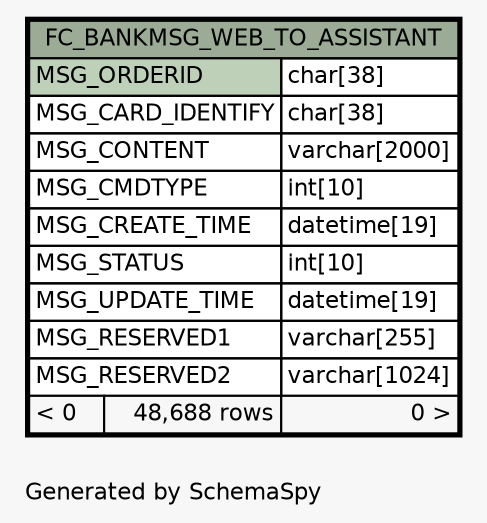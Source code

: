 // dot 2.26.0 on Linux 2.6.32-504.8.1.el6.x86_64
// SchemaSpy rev 590
digraph "oneDegreeRelationshipsDiagram" {
  graph [
    rankdir="RL"
    bgcolor="#f7f7f7"
    label="\nGenerated by SchemaSpy"
    labeljust="l"
    nodesep="0.18"
    ranksep="0.46"
    fontname="Helvetica"
    fontsize="11"
  ];
  node [
    fontname="Helvetica"
    fontsize="11"
    shape="plaintext"
  ];
  edge [
    arrowsize="0.8"
  ];
  "FC_BANKMSG_WEB_TO_ASSISTANT" [
    label=<
    <TABLE BORDER="2" CELLBORDER="1" CELLSPACING="0" BGCOLOR="#ffffff">
      <TR><TD COLSPAN="3" BGCOLOR="#9bab96" ALIGN="CENTER">FC_BANKMSG_WEB_TO_ASSISTANT</TD></TR>
      <TR><TD PORT="MSG_ORDERID" COLSPAN="2" BGCOLOR="#bed1b8" ALIGN="LEFT">MSG_ORDERID</TD><TD PORT="MSG_ORDERID.type" ALIGN="LEFT">char[38]</TD></TR>
      <TR><TD PORT="MSG_CARD_IDENTIFY" COLSPAN="2" ALIGN="LEFT">MSG_CARD_IDENTIFY</TD><TD PORT="MSG_CARD_IDENTIFY.type" ALIGN="LEFT">char[38]</TD></TR>
      <TR><TD PORT="MSG_CONTENT" COLSPAN="2" ALIGN="LEFT">MSG_CONTENT</TD><TD PORT="MSG_CONTENT.type" ALIGN="LEFT">varchar[2000]</TD></TR>
      <TR><TD PORT="MSG_CMDTYPE" COLSPAN="2" ALIGN="LEFT">MSG_CMDTYPE</TD><TD PORT="MSG_CMDTYPE.type" ALIGN="LEFT">int[10]</TD></TR>
      <TR><TD PORT="MSG_CREATE_TIME" COLSPAN="2" ALIGN="LEFT">MSG_CREATE_TIME</TD><TD PORT="MSG_CREATE_TIME.type" ALIGN="LEFT">datetime[19]</TD></TR>
      <TR><TD PORT="MSG_STATUS" COLSPAN="2" ALIGN="LEFT">MSG_STATUS</TD><TD PORT="MSG_STATUS.type" ALIGN="LEFT">int[10]</TD></TR>
      <TR><TD PORT="MSG_UPDATE_TIME" COLSPAN="2" ALIGN="LEFT">MSG_UPDATE_TIME</TD><TD PORT="MSG_UPDATE_TIME.type" ALIGN="LEFT">datetime[19]</TD></TR>
      <TR><TD PORT="MSG_RESERVED1" COLSPAN="2" ALIGN="LEFT">MSG_RESERVED1</TD><TD PORT="MSG_RESERVED1.type" ALIGN="LEFT">varchar[255]</TD></TR>
      <TR><TD PORT="MSG_RESERVED2" COLSPAN="2" ALIGN="LEFT">MSG_RESERVED2</TD><TD PORT="MSG_RESERVED2.type" ALIGN="LEFT">varchar[1024]</TD></TR>
      <TR><TD ALIGN="LEFT" BGCOLOR="#f7f7f7">&lt; 0</TD><TD ALIGN="RIGHT" BGCOLOR="#f7f7f7">48,688 rows</TD><TD ALIGN="RIGHT" BGCOLOR="#f7f7f7">0 &gt;</TD></TR>
    </TABLE>>
    URL="FC_BANKMSG_WEB_TO_ASSISTANT.html"
    tooltip="FC_BANKMSG_WEB_TO_ASSISTANT"
  ];
}
